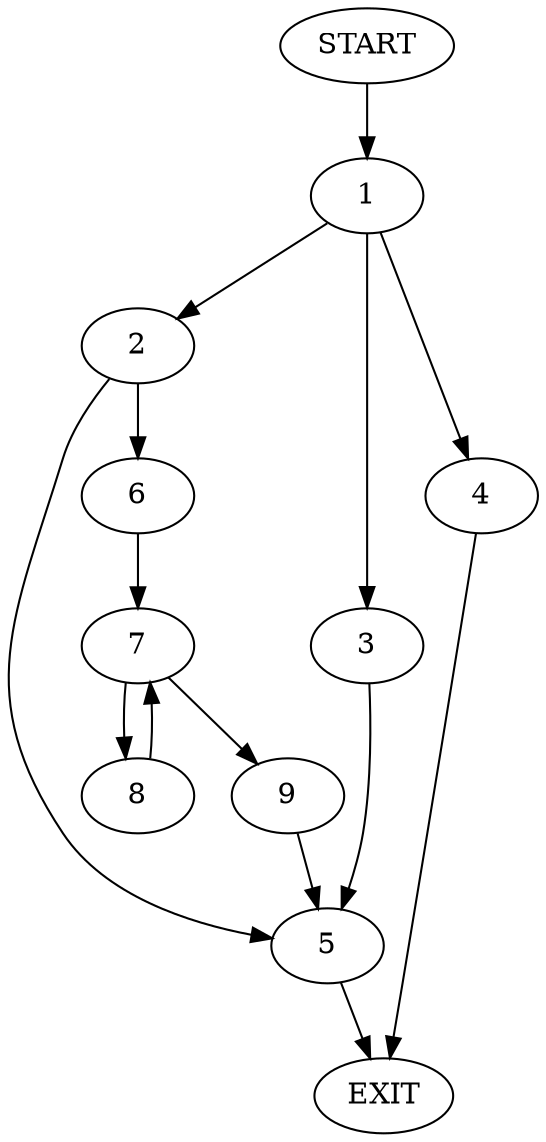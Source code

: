 digraph {
0 [label="START"]
10 [label="EXIT"]
0 -> 1
1 -> 2
1 -> 3
1 -> 4
4 -> 10
3 -> 5
2 -> 6
2 -> 5
6 -> 7
5 -> 10
7 -> 8
7 -> 9
8 -> 7
9 -> 5
}
